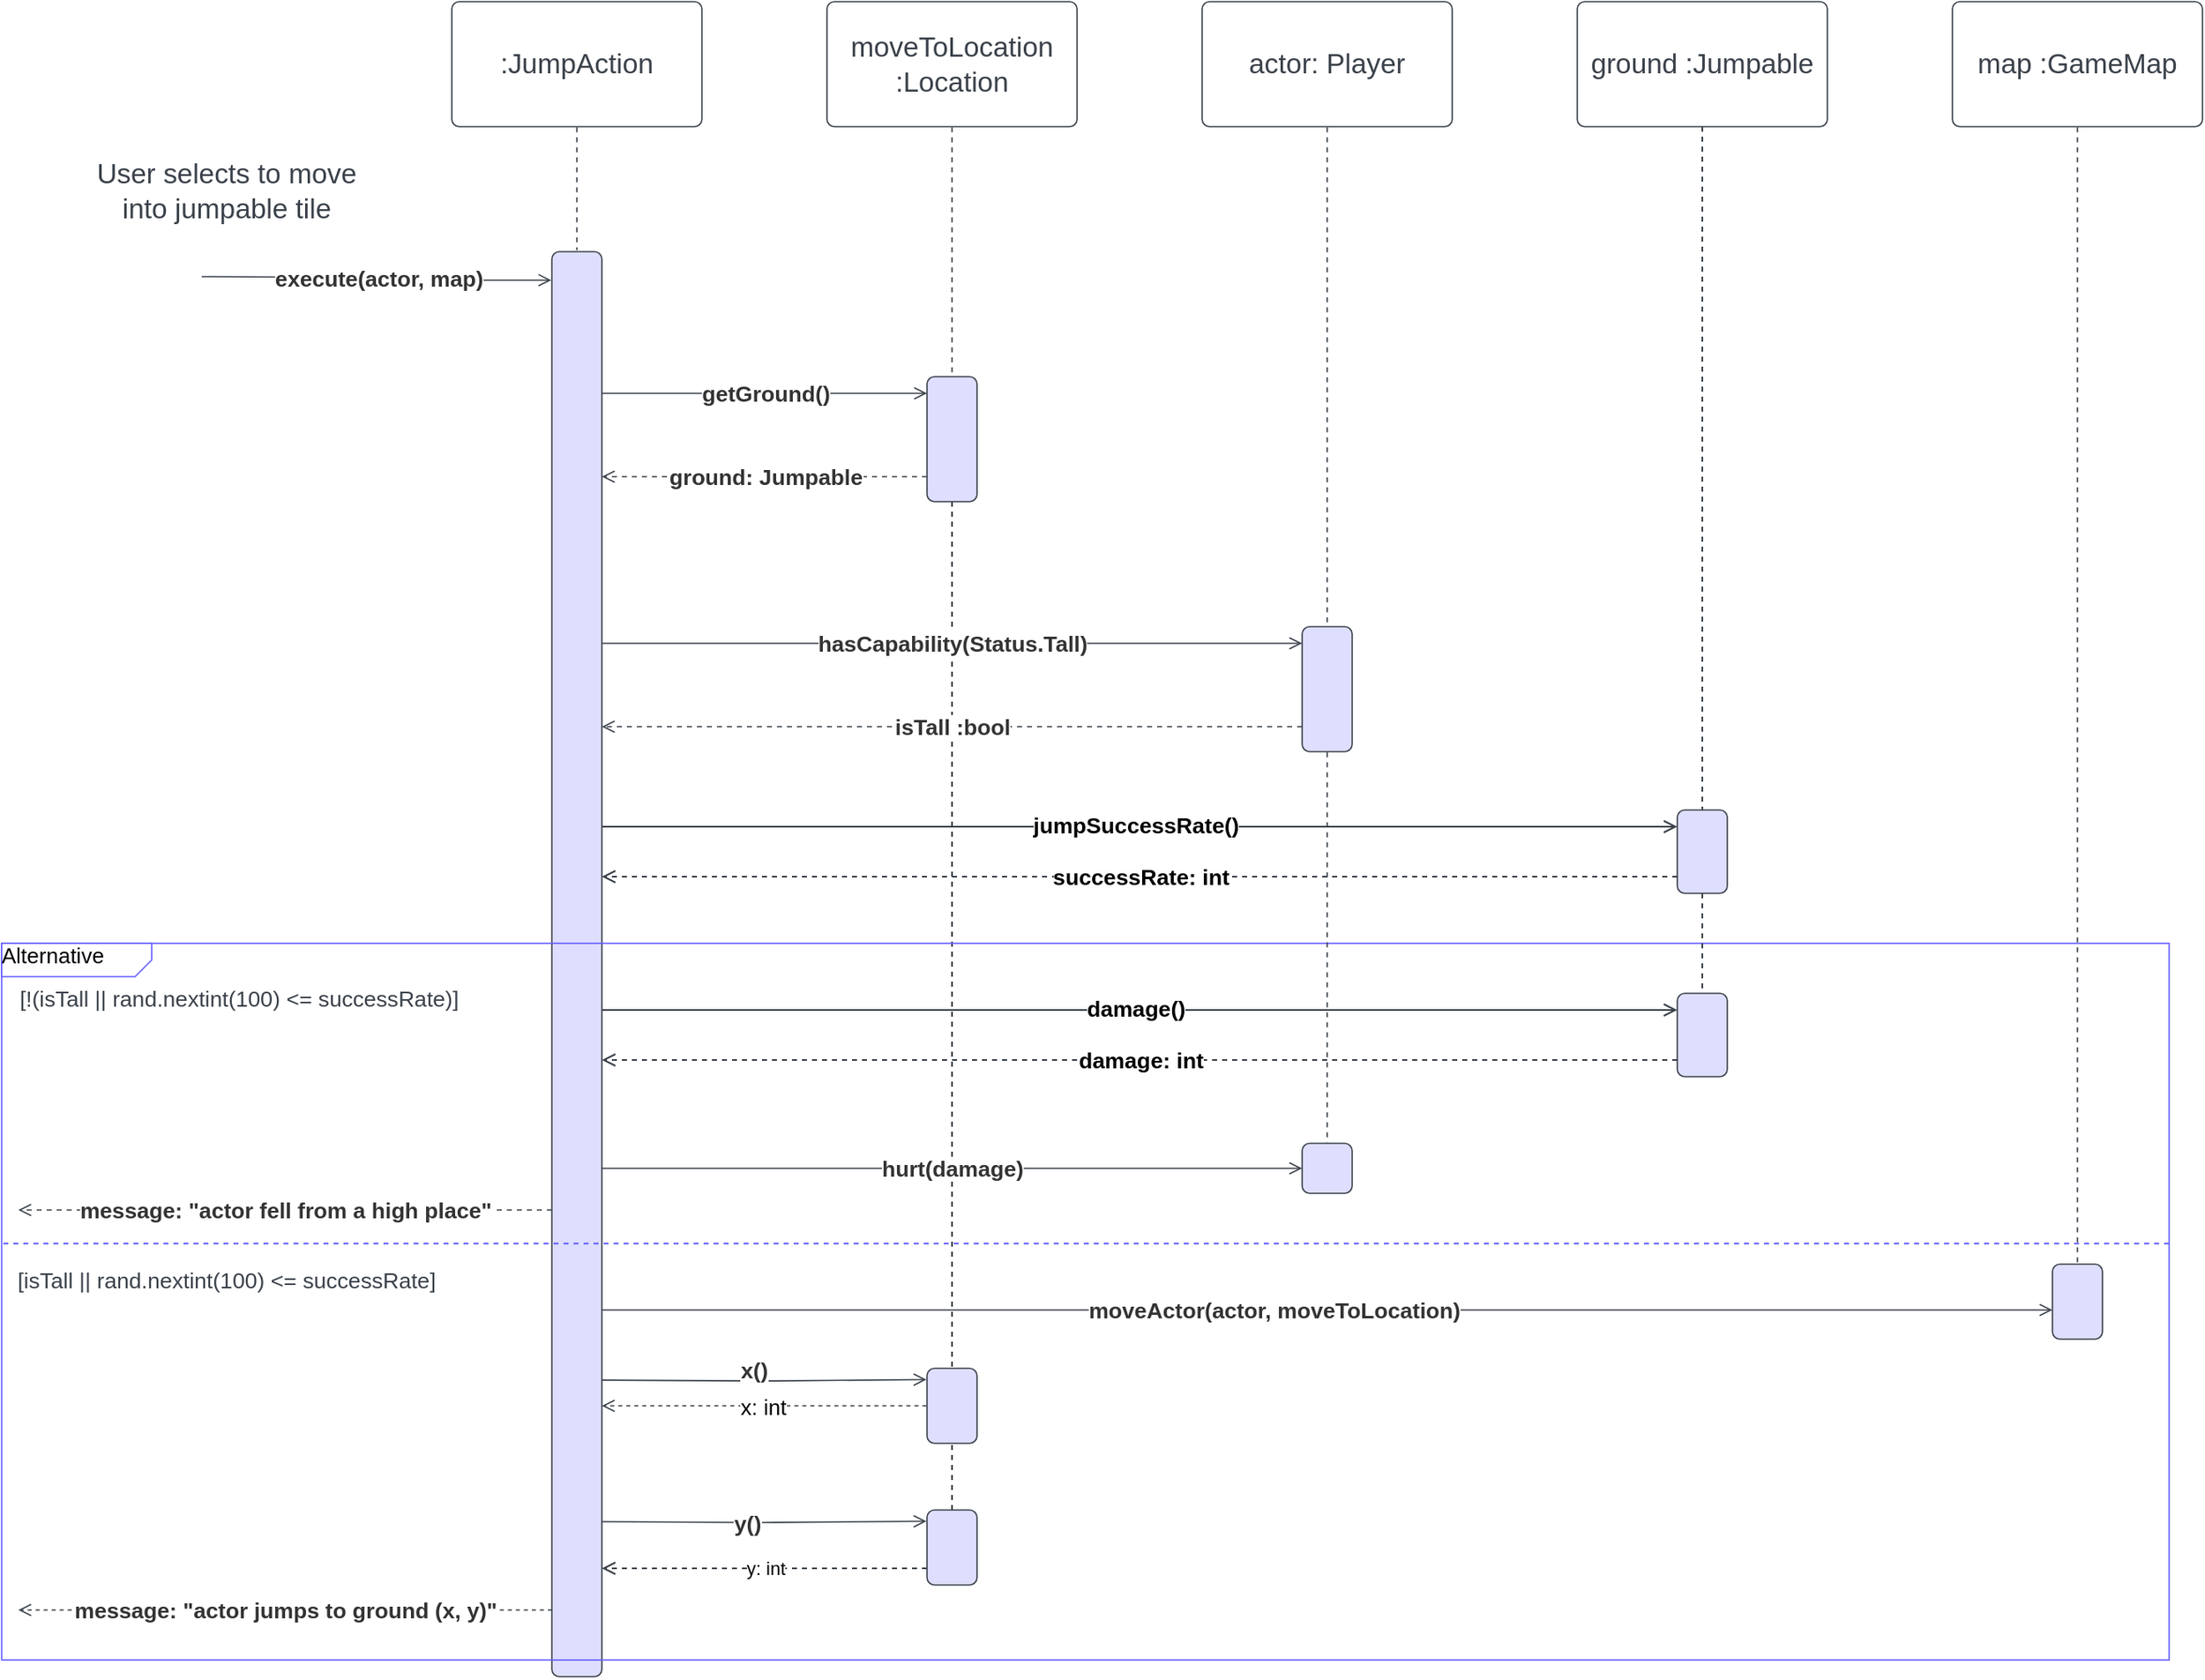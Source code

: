 <mxfile version="17.2.4" type="device"><diagram id="eCuwdQZWgBB47jm1Pal0" name="sequence diagram"><mxGraphModel dx="1335" dy="838" grid="0" gridSize="10" guides="0" tooltips="1" connect="1" arrows="1" fold="1" page="1" pageScale="1" pageWidth="850" pageHeight="1100" math="0" shadow="0"><root><mxCell id="0"/><mxCell id="1" parent="0"/><UserObject label=":JumpAction" lucidchartObjectId="Svw7qQpjw48V" id="OYLOkh2zyU5c3hfSyLxo-1"><mxCell style="html=1;overflow=block;blockSpacing=1;whiteSpace=wrap;fontSize=16.7;fontColor=#3a414a;spacing=3.8;strokeColor=#3a414a;strokeOpacity=100;rounded=1;absoluteArcSize=1;arcSize=9;strokeWidth=0.8;" vertex="1" parent="1"><mxGeometry x="300" y="75" width="150" height="75" as="geometry"/></mxCell></UserObject><mxCell id="OYLOkh2zyU5c3hfSyLxo-59" style="edgeStyle=orthogonalEdgeStyle;rounded=0;orthogonalLoop=1;jettySize=auto;html=1;endArrow=open;endFill=0;strokeColor=#3A414A;" edge="1" parent="1" source="OYLOkh2zyU5c3hfSyLxo-2" target="OYLOkh2zyU5c3hfSyLxo-58"><mxGeometry relative="1" as="geometry"><mxPoint x="410" y="598" as="sourcePoint"/><mxPoint x="950" y="590" as="targetPoint"/><Array as="points"><mxPoint x="870" y="570"/><mxPoint x="870" y="570"/></Array></mxGeometry></mxCell><mxCell id="OYLOkh2zyU5c3hfSyLxo-60" value="jumpSuccessRate()" style="edgeLabel;html=1;align=center;verticalAlign=middle;resizable=0;points=[];fontSize=13.3;fontStyle=1" vertex="1" connectable="0" parent="OYLOkh2zyU5c3hfSyLxo-59"><mxGeometry x="-0.076" y="1" relative="1" as="geometry"><mxPoint x="22" as="offset"/></mxGeometry></mxCell><UserObject label="" lucidchartObjectId="tww7Gz8WqW2r" id="OYLOkh2zyU5c3hfSyLxo-2"><mxCell style="html=1;overflow=block;blockSpacing=1;whiteSpace=wrap;fontSize=13;spacing=3.8;strokeColor=#3a414a;strokeOpacity=100;fillOpacity=100;rounded=1;absoluteArcSize=1;arcSize=9;fillColor=#dedeff;strokeWidth=0.8;" vertex="1" parent="1"><mxGeometry x="360" y="225" width="30" height="855" as="geometry"/></mxCell></UserObject><UserObject label="" lucidchartObjectId="qxw7w_tj84XR" id="OYLOkh2zyU5c3hfSyLxo-3"><mxCell style="html=1;jettySize=18;whiteSpace=wrap;fontSize=13;strokeColor=#3a414a;strokeOpacity=100;dashed=1;fixDash=1;strokeWidth=0.8;rounded=1;arcSize=12;edgeStyle=orthogonalEdgeStyle;startArrow=none;endArrow=none;exitX=0.5;exitY=1.005;exitPerimeter=0;entryX=0.5;entryY=-0.001;entryPerimeter=0;" edge="1" parent="1" source="OYLOkh2zyU5c3hfSyLxo-1" target="OYLOkh2zyU5c3hfSyLxo-2"><mxGeometry width="100" height="100" relative="1" as="geometry"><Array as="points"/></mxGeometry></mxCell></UserObject><UserObject label="" lucidchartObjectId="MEw707E41Mtd" id="OYLOkh2zyU5c3hfSyLxo-4"><mxCell style="html=1;jettySize=18;whiteSpace=wrap;fontSize=13;strokeColor=#3a414a;strokeOpacity=100;strokeWidth=0.8;rounded=1;arcSize=12;edgeStyle=orthogonalEdgeStyle;startArrow=none;endArrow=open;entryX=-0.012;entryY=0.02;entryPerimeter=0;" edge="1" parent="1" target="OYLOkh2zyU5c3hfSyLxo-2"><mxGeometry width="100" height="100" relative="1" as="geometry"><Array as="points"/><mxPoint x="150" y="240" as="sourcePoint"/></mxGeometry></mxCell></UserObject><mxCell id="OYLOkh2zyU5c3hfSyLxo-5" value="execute(actor, map)" style="text;html=1;resizable=0;labelBackgroundColor=default;align=center;verticalAlign=middle;fontStyle=1;fontColor=#333333;fontSize=13.3;" vertex="1" parent="OYLOkh2zyU5c3hfSyLxo-4"><mxGeometry relative="1" as="geometry"><mxPoint as="offset"/></mxGeometry></mxCell><UserObject label="actor: Player" lucidchartObjectId="sAx7ZAOeQBNO" id="OYLOkh2zyU5c3hfSyLxo-6"><mxCell style="html=1;overflow=block;blockSpacing=1;whiteSpace=wrap;fontSize=16.7;fontColor=#3a414a;spacing=3.8;strokeColor=#3a414a;strokeOpacity=100;rounded=1;absoluteArcSize=1;arcSize=9;strokeWidth=0.8;" vertex="1" parent="1"><mxGeometry x="750" y="75" width="150" height="75" as="geometry"/></mxCell></UserObject><UserObject label="User selects to move into jumpable tile" lucidchartObjectId="kMA7innCjvuW" id="OYLOkh2zyU5c3hfSyLxo-7"><mxCell style="html=1;overflow=block;blockSpacing=1;whiteSpace=wrap;fontSize=16.7;fontColor=#3a414a;spacing=3.8;strokeOpacity=0;fillOpacity=0;rounded=1;absoluteArcSize=1;arcSize=9;fillColor=#ffffff;strokeWidth=0.8;" vertex="1" parent="1"><mxGeometry x="75" y="165" width="180" height="48" as="geometry"/></mxCell></UserObject><UserObject label="" lucidchartObjectId="3kB7PfBuOtq0" id="OYLOkh2zyU5c3hfSyLxo-8"><mxCell style="html=1;jettySize=18;whiteSpace=wrap;fontSize=13;strokeColor=#3a414a;strokeOpacity=100;strokeWidth=0.8;rounded=1;arcSize=12;edgeStyle=orthogonalEdgeStyle;startArrow=none;endArrow=open;" edge="1" parent="1" target="OYLOkh2zyU5c3hfSyLxo-33"><mxGeometry width="100" height="100" relative="1" as="geometry"><Array as="points"><mxPoint x="880" y="860"/><mxPoint x="880" y="860"/></Array><mxPoint x="390" y="860" as="sourcePoint"/></mxGeometry></mxCell></UserObject><mxCell id="OYLOkh2zyU5c3hfSyLxo-9" value="moveActor(actor, moveToLocation)" style="text;html=1;resizable=0;labelBackgroundColor=default;align=center;verticalAlign=middle;fontStyle=1;fontColor=#333333;fontSize=13.3;" vertex="1" parent="OYLOkh2zyU5c3hfSyLxo-8"><mxGeometry x="-0.074" relative="1" as="geometry"><mxPoint as="offset"/></mxGeometry></mxCell><UserObject label="map :GameMap" lucidchartObjectId="7kB7Q4fB985i" id="OYLOkh2zyU5c3hfSyLxo-10"><mxCell style="html=1;overflow=block;blockSpacing=1;whiteSpace=wrap;fontSize=16.7;fontColor=#3a414a;spacing=3.8;strokeColor=#3a414a;strokeOpacity=100;rounded=1;absoluteArcSize=1;arcSize=9;strokeWidth=0.8;" vertex="1" parent="1"><mxGeometry x="1200" y="75" width="150" height="75" as="geometry"/></mxCell></UserObject><UserObject label="moveToLocation :Location" lucidchartObjectId="2SJ7aVNgOCHd" id="OYLOkh2zyU5c3hfSyLxo-11"><mxCell style="html=1;overflow=block;blockSpacing=1;whiteSpace=wrap;fontSize=16.7;fontColor=#3a414a;spacing=3.8;strokeColor=#3a414a;strokeOpacity=100;rounded=1;absoluteArcSize=1;arcSize=9;strokeWidth=0.8;" vertex="1" parent="1"><mxGeometry x="525" y="75" width="150" height="75" as="geometry"/></mxCell></UserObject><mxCell id="OYLOkh2zyU5c3hfSyLxo-49" style="edgeStyle=orthogonalEdgeStyle;rounded=0;orthogonalLoop=1;jettySize=auto;html=1;dashed=1;endArrow=none;endFill=0;strokeColor=#3A414A;" edge="1" parent="1" source="OYLOkh2zyU5c3hfSyLxo-12" target="OYLOkh2zyU5c3hfSyLxo-37"><mxGeometry relative="1" as="geometry"/></mxCell><UserObject label="" lucidchartObjectId="N-J7uTlM8Tz7" id="OYLOkh2zyU5c3hfSyLxo-12"><mxCell style="html=1;overflow=block;blockSpacing=1;whiteSpace=wrap;fontSize=13;spacing=3.8;strokeColor=#3a414a;strokeOpacity=100;fillOpacity=100;rounded=1;absoluteArcSize=1;arcSize=9;fillColor=#dedeff;strokeWidth=0.8;" vertex="1" parent="1"><mxGeometry x="585" y="300" width="30" height="75" as="geometry"/></mxCell></UserObject><UserObject label="" lucidchartObjectId="9-J7VK6HbHyg" id="OYLOkh2zyU5c3hfSyLxo-13"><mxCell style="html=1;jettySize=18;whiteSpace=wrap;fontSize=13;strokeColor=#3a414a;strokeOpacity=100;strokeWidth=0.8;rounded=1;arcSize=12;edgeStyle=orthogonalEdgeStyle;startArrow=none;endArrow=open;" edge="1" parent="1" source="OYLOkh2zyU5c3hfSyLxo-2" target="OYLOkh2zyU5c3hfSyLxo-12"><mxGeometry width="100" height="100" relative="1" as="geometry"><Array as="points"><mxPoint x="490" y="310"/><mxPoint x="490" y="310"/></Array><mxPoint x="375" y="320" as="sourcePoint"/></mxGeometry></mxCell></UserObject><mxCell id="OYLOkh2zyU5c3hfSyLxo-14" value="getGround()" style="text;html=1;resizable=0;labelBackgroundColor=default;align=center;verticalAlign=middle;fontStyle=1;fontColor=#333333;fontSize=13.3;" vertex="1" parent="OYLOkh2zyU5c3hfSyLxo-13"><mxGeometry relative="1" as="geometry"><mxPoint as="offset"/></mxGeometry></mxCell><UserObject label="" lucidchartObjectId="Q.J75j_5nky4" id="OYLOkh2zyU5c3hfSyLxo-15"><mxCell style="html=1;jettySize=18;whiteSpace=wrap;fontSize=13;strokeColor=#3a414a;strokeOpacity=100;dashed=1;fixDash=1;strokeWidth=0.8;rounded=1;arcSize=12;edgeStyle=orthogonalEdgeStyle;startArrow=none;endArrow=open;" edge="1" parent="1" source="OYLOkh2zyU5c3hfSyLxo-12" target="OYLOkh2zyU5c3hfSyLxo-2"><mxGeometry width="100" height="100" relative="1" as="geometry"><Array as="points"><mxPoint x="430" y="360"/><mxPoint x="430" y="360"/></Array></mxGeometry></mxCell></UserObject><mxCell id="OYLOkh2zyU5c3hfSyLxo-16" value="ground: Jumpable" style="text;html=1;resizable=0;labelBackgroundColor=default;align=center;verticalAlign=middle;fontStyle=1;fontColor=#333333;fontSize=13.3;" vertex="1" parent="OYLOkh2zyU5c3hfSyLxo-15"><mxGeometry relative="1" as="geometry"><mxPoint as="offset"/></mxGeometry></mxCell><UserObject label="" lucidchartObjectId="v~J7exNMI2mN" id="OYLOkh2zyU5c3hfSyLxo-17"><mxCell style="html=1;jettySize=18;whiteSpace=wrap;fontSize=13;strokeColor=#3a414a;strokeOpacity=100;dashed=1;fixDash=1;strokeWidth=0.8;rounded=1;arcSize=12;edgeStyle=orthogonalEdgeStyle;startArrow=none;endArrow=none;exitX=0.5;exitY=1.005;exitPerimeter=0;entryX=0.5;entryY=-0.005;entryPerimeter=0;" edge="1" parent="1" source="OYLOkh2zyU5c3hfSyLxo-11" target="OYLOkh2zyU5c3hfSyLxo-12"><mxGeometry width="100" height="100" relative="1" as="geometry"><Array as="points"/></mxGeometry></mxCell></UserObject><mxCell id="OYLOkh2zyU5c3hfSyLxo-57" style="edgeStyle=orthogonalEdgeStyle;rounded=0;orthogonalLoop=1;jettySize=auto;html=1;dashed=1;endArrow=none;endFill=0;strokeColor=#3A414A;" edge="1" parent="1" source="OYLOkh2zyU5c3hfSyLxo-18" target="OYLOkh2zyU5c3hfSyLxo-58"><mxGeometry relative="1" as="geometry"><mxPoint x="1050" y="520" as="targetPoint"/></mxGeometry></mxCell><UserObject label="ground :Jumpable" lucidchartObjectId="8aK781-DjpZf" id="OYLOkh2zyU5c3hfSyLxo-18"><mxCell style="html=1;overflow=block;blockSpacing=1;whiteSpace=wrap;fontSize=16.7;fontColor=#3a414a;spacing=3.8;strokeColor=#3a414a;strokeOpacity=100;rounded=1;absoluteArcSize=1;arcSize=9;strokeWidth=0.8;" vertex="1" parent="1"><mxGeometry x="975" y="75" width="150" height="75" as="geometry"/></mxCell></UserObject><UserObject label="" lucidchartObjectId="mbK76THo4c5L" id="OYLOkh2zyU5c3hfSyLxo-19"><mxCell style="html=1;overflow=block;blockSpacing=1;whiteSpace=wrap;fontSize=13;spacing=3.8;strokeColor=#3a414a;strokeOpacity=100;fillOpacity=100;rounded=1;absoluteArcSize=1;arcSize=9;fillColor=#dedeff;strokeWidth=0.8;" vertex="1" parent="1"><mxGeometry x="810" y="450" width="30" height="75" as="geometry"/></mxCell></UserObject><UserObject label="" lucidchartObjectId="2gK7JzHrzOsB" id="OYLOkh2zyU5c3hfSyLxo-20"><mxCell style="html=1;jettySize=18;whiteSpace=wrap;fontSize=13;strokeColor=#3a414a;strokeOpacity=100;strokeWidth=0.8;rounded=1;arcSize=12;edgeStyle=orthogonalEdgeStyle;startArrow=none;endArrow=open;" edge="1" parent="1" source="OYLOkh2zyU5c3hfSyLxo-2" target="OYLOkh2zyU5c3hfSyLxo-19"><mxGeometry width="100" height="100" relative="1" as="geometry"><Array as="points"><mxPoint x="490" y="460"/><mxPoint x="490" y="460"/></Array></mxGeometry></mxCell></UserObject><mxCell id="OYLOkh2zyU5c3hfSyLxo-21" value="hasCapability(Status.Tall)" style="text;html=1;resizable=0;labelBackgroundColor=default;align=center;verticalAlign=middle;fontStyle=1;fontColor=#333333;fontSize=13.3;" vertex="1" parent="OYLOkh2zyU5c3hfSyLxo-20"><mxGeometry relative="1" as="geometry"><mxPoint as="offset"/></mxGeometry></mxCell><mxCell id="OYLOkh2zyU5c3hfSyLxo-22" value="Alternative" style="html=1;blockSpacing=1;whiteSpace=wrap;shape=mxgraph.sysml.package2;xSize=90;overflow=fill;fontSize=13;spacing=0;strokeColor=#635dff;strokeOpacity=100;rounded=1;absoluteArcSize=1;arcSize=9;strokeWidth=0.8;container=1;pointerEvents=0;collapsible=0;recursiveResize=0;align=left;" vertex="1" parent="1"><mxGeometry x="30" y="640" width="1300" height="430" as="geometry"/></mxCell><UserObject label="[!(isTall || rand.nextint(100) &amp;lt;= successRate)]" lucidchartObjectId="kMK7q1nBMfJf" id="OYLOkh2zyU5c3hfSyLxo-23"><mxCell style="html=1;overflow=block;blockSpacing=1;whiteSpace=wrap;fontSize=13.3;fontColor=#3a414a;spacing=3.8;strokeOpacity=0;fillOpacity=0;rounded=1;absoluteArcSize=1;arcSize=9;fillColor=#ffffff;strokeWidth=0.8;" vertex="1" parent="OYLOkh2zyU5c3hfSyLxo-22"><mxGeometry y="21" width="285" height="24" as="geometry"/></mxCell></UserObject><UserObject label="" lucidchartObjectId="kMK7yO0s.JOC" id="OYLOkh2zyU5c3hfSyLxo-24"><mxCell style="html=1;jettySize=18;whiteSpace=wrap;fontSize=13;strokeColor=#3a414a;strokeOpacity=100;dashed=1;fixDash=1;strokeWidth=0.8;rounded=1;arcSize=12;edgeStyle=orthogonalEdgeStyle;startArrow=none;endArrow=open;" edge="1" parent="OYLOkh2zyU5c3hfSyLxo-22" source="OYLOkh2zyU5c3hfSyLxo-2"><mxGeometry width="100" height="100" relative="1" as="geometry"><Array as="points"><mxPoint x="10" y="160"/></Array><mxPoint x="330" y="110" as="sourcePoint"/><mxPoint x="10" y="160" as="targetPoint"/></mxGeometry></mxCell></UserObject><mxCell id="OYLOkh2zyU5c3hfSyLxo-25" value="message: &quot;actor fell from a high place&quot;" style="text;html=1;resizable=0;labelBackgroundColor=default;align=center;verticalAlign=middle;fontStyle=1;fontColor=#333333;fontSize=13.3;" vertex="1" parent="OYLOkh2zyU5c3hfSyLxo-24"><mxGeometry relative="1" as="geometry"><mxPoint as="offset"/></mxGeometry></mxCell><UserObject label="[isTall || rand.nextint(100) &amp;lt;= successRate]" lucidchartObjectId="kMK7q1nBMfJf" id="OYLOkh2zyU5c3hfSyLxo-56"><mxCell style="html=1;overflow=block;blockSpacing=1;whiteSpace=wrap;fontSize=13.3;fontColor=#3a414a;spacing=3.8;strokeOpacity=0;fillOpacity=0;rounded=1;absoluteArcSize=1;arcSize=9;fillColor=#ffffff;strokeWidth=0.8;" vertex="1" parent="OYLOkh2zyU5c3hfSyLxo-22"><mxGeometry y="190" width="270" height="24" as="geometry"/></mxCell></UserObject><UserObject label="" lucidchartObjectId="t5K7MSoaKPUH" id="OYLOkh2zyU5c3hfSyLxo-29"><mxCell style="html=1;overflow=block;blockSpacing=1;whiteSpace=wrap;fontSize=13;spacing=3.8;strokeColor=#3a414a;strokeOpacity=100;fillOpacity=100;rounded=1;absoluteArcSize=1;arcSize=9;fillColor=#dedeff;strokeWidth=0.8;" vertex="1" parent="OYLOkh2zyU5c3hfSyLxo-22"><mxGeometry x="780" y="120" width="30" height="30" as="geometry"/></mxCell></UserObject><mxCell id="OYLOkh2zyU5c3hfSyLxo-65" style="edgeStyle=orthogonalEdgeStyle;rounded=0;orthogonalLoop=1;jettySize=auto;html=1;endArrow=open;endFill=0;strokeColor=#3A414A;" edge="1" parent="OYLOkh2zyU5c3hfSyLxo-22" target="OYLOkh2zyU5c3hfSyLxo-68"><mxGeometry relative="1" as="geometry"><mxPoint x="360" y="40" as="sourcePoint"/><mxPoint x="920" y="60" as="targetPoint"/><Array as="points"><mxPoint x="840" y="40"/><mxPoint x="840" y="40"/></Array></mxGeometry></mxCell><mxCell id="OYLOkh2zyU5c3hfSyLxo-66" value="damage()" style="edgeLabel;html=1;align=center;verticalAlign=middle;resizable=0;points=[];fontSize=13.3;fontStyle=1" vertex="1" connectable="0" parent="OYLOkh2zyU5c3hfSyLxo-65"><mxGeometry x="-0.076" y="1" relative="1" as="geometry"><mxPoint x="22" as="offset"/></mxGeometry></mxCell><mxCell id="OYLOkh2zyU5c3hfSyLxo-67" value="&lt;b&gt;&lt;font style=&quot;font-size: 13.33px&quot;&gt;damage: int&lt;/font&gt;&lt;/b&gt;" style="edgeStyle=orthogonalEdgeStyle;rounded=0;orthogonalLoop=1;jettySize=auto;html=1;fontSize=13.3;endArrow=open;endFill=0;strokeColor=#3A414A;dashed=1;" edge="1" parent="OYLOkh2zyU5c3hfSyLxo-22" source="OYLOkh2zyU5c3hfSyLxo-68"><mxGeometry relative="1" as="geometry"><mxPoint x="360" y="70" as="targetPoint"/><Array as="points"><mxPoint x="530" y="70"/><mxPoint x="530" y="70"/></Array></mxGeometry></mxCell><UserObject label="" lucidchartObjectId="mbK76THo4c5L" id="OYLOkh2zyU5c3hfSyLxo-68"><mxCell style="html=1;overflow=block;blockSpacing=1;whiteSpace=wrap;fontSize=13;spacing=3.8;strokeColor=#3a414a;strokeOpacity=100;fillOpacity=100;rounded=1;absoluteArcSize=1;arcSize=9;fillColor=#dedeff;strokeWidth=0.8;" vertex="1" parent="OYLOkh2zyU5c3hfSyLxo-22"><mxGeometry x="1005" y="30" width="30" height="50" as="geometry"/></mxCell></UserObject><UserObject label="" lucidchartObjectId="kYK7fHfaY4vX" id="OYLOkh2zyU5c3hfSyLxo-26"><mxCell style="html=1;jettySize=18;whiteSpace=wrap;fontSize=13;strokeColor=#3a414a;strokeOpacity=100;dashed=1;fixDash=1;strokeWidth=0.8;rounded=1;arcSize=12;edgeStyle=orthogonalEdgeStyle;startArrow=none;endArrow=open;" edge="1" parent="1" source="OYLOkh2zyU5c3hfSyLxo-19" target="OYLOkh2zyU5c3hfSyLxo-2"><mxGeometry width="100" height="100" relative="1" as="geometry"><Array as="points"><mxPoint x="500" y="510"/><mxPoint x="500" y="510"/></Array><mxPoint x="790" y="519" as="sourcePoint"/></mxGeometry></mxCell></UserObject><mxCell id="OYLOkh2zyU5c3hfSyLxo-27" value="isTall :bool" style="text;html=1;resizable=0;labelBackgroundColor=default;align=center;verticalAlign=middle;fontStyle=1;fontColor=#333333;fontSize=13.3;" vertex="1" parent="OYLOkh2zyU5c3hfSyLxo-26"><mxGeometry relative="1" as="geometry"><mxPoint as="offset"/></mxGeometry></mxCell><UserObject label="" lucidchartObjectId="N0K7Qci609-H" id="OYLOkh2zyU5c3hfSyLxo-28"><mxCell style="html=1;jettySize=18;whiteSpace=wrap;fontSize=13;strokeColor=#3a414a;strokeOpacity=100;dashed=1;fixDash=1;strokeWidth=0.8;rounded=1;arcSize=12;edgeStyle=orthogonalEdgeStyle;startArrow=none;endArrow=none;exitX=0.5;exitY=1.005;exitPerimeter=0;entryX=0.5;entryY=-0.005;entryPerimeter=0;" edge="1" parent="1" source="OYLOkh2zyU5c3hfSyLxo-6" target="OYLOkh2zyU5c3hfSyLxo-19"><mxGeometry width="100" height="100" relative="1" as="geometry"><Array as="points"/></mxGeometry></mxCell></UserObject><UserObject label="" lucidchartObjectId="F5K7cWxRts-W" id="OYLOkh2zyU5c3hfSyLxo-30"><mxCell style="html=1;jettySize=18;whiteSpace=wrap;fontSize=13;strokeColor=#3a414a;strokeOpacity=100;strokeWidth=0.8;rounded=1;arcSize=12;edgeStyle=orthogonalEdgeStyle;startArrow=none;endArrow=open;" edge="1" parent="1" source="OYLOkh2zyU5c3hfSyLxo-2" target="OYLOkh2zyU5c3hfSyLxo-29"><mxGeometry width="100" height="100" relative="1" as="geometry"><Array as="points"><mxPoint x="600" y="775"/><mxPoint x="600" y="775"/></Array><mxPoint x="390" y="715" as="sourcePoint"/></mxGeometry></mxCell></UserObject><mxCell id="OYLOkh2zyU5c3hfSyLxo-31" value="hurt(damage)" style="text;html=1;resizable=0;labelBackgroundColor=default;align=center;verticalAlign=middle;fontStyle=1;fontColor=#333333;fontSize=13.3;" vertex="1" parent="OYLOkh2zyU5c3hfSyLxo-30"><mxGeometry relative="1" as="geometry"><mxPoint as="offset"/></mxGeometry></mxCell><UserObject label="" lucidchartObjectId="PdL7UGYvEF-M" id="OYLOkh2zyU5c3hfSyLxo-32"><mxCell style="html=1;jettySize=18;whiteSpace=wrap;fontSize=13;strokeColor=#3a414a;strokeOpacity=100;dashed=1;fixDash=1;strokeWidth=0.8;rounded=1;arcSize=12;edgeStyle=orthogonalEdgeStyle;startArrow=none;endArrow=none;exitX=0.5;exitY=1.005;exitPerimeter=0;entryX=0.5;entryY=-0.012;entryPerimeter=0;" edge="1" parent="1" source="OYLOkh2zyU5c3hfSyLxo-19" target="OYLOkh2zyU5c3hfSyLxo-29"><mxGeometry width="100" height="100" relative="1" as="geometry"><Array as="points"/></mxGeometry></mxCell></UserObject><UserObject label="" lucidchartObjectId="5dL7VNfCxY7D" id="OYLOkh2zyU5c3hfSyLxo-33"><mxCell style="html=1;overflow=block;blockSpacing=1;whiteSpace=wrap;fontSize=13;spacing=3.8;strokeColor=#3a414a;strokeOpacity=100;fillOpacity=100;rounded=1;absoluteArcSize=1;arcSize=9;fillColor=#dedeff;strokeWidth=0.8;" vertex="1" parent="1"><mxGeometry x="1260" y="832.5" width="30" height="45" as="geometry"/></mxCell></UserObject><UserObject label="" lucidchartObjectId="~dL747Tiu413" id="OYLOkh2zyU5c3hfSyLxo-34"><mxCell style="html=1;jettySize=18;whiteSpace=wrap;fontSize=13;strokeColor=#3a414a;strokeOpacity=100;dashed=1;fixDash=1;strokeWidth=0.8;rounded=1;arcSize=12;edgeStyle=orthogonalEdgeStyle;startArrow=none;endArrow=none;exitX=0.5;exitY=1.005;exitPerimeter=0;entryX=0.5;entryY=-0.008;entryPerimeter=0;" edge="1" parent="1" source="OYLOkh2zyU5c3hfSyLxo-10" target="OYLOkh2zyU5c3hfSyLxo-33"><mxGeometry width="100" height="100" relative="1" as="geometry"><Array as="points"/></mxGeometry></mxCell></UserObject><UserObject label="" lucidchartObjectId="YlL74.AOj8z." id="OYLOkh2zyU5c3hfSyLxo-35"><mxCell style="html=1;jettySize=18;whiteSpace=wrap;fontSize=13;strokeColor=#3a414a;strokeOpacity=100;strokeWidth=0.8;rounded=1;arcSize=12;edgeStyle=orthogonalEdgeStyle;startArrow=none;endArrow=open;dashed=1;" edge="1" parent="1"><mxGeometry width="100" height="100" relative="1" as="geometry"><Array as="points"><mxPoint x="260" y="1040"/><mxPoint x="260" y="1040"/></Array><mxPoint x="40" y="1040" as="targetPoint"/><mxPoint x="360" y="1040" as="sourcePoint"/></mxGeometry></mxCell></UserObject><mxCell id="OYLOkh2zyU5c3hfSyLxo-36" value="message: &quot;actor jumps to ground (x, y)&quot;" style="text;html=1;resizable=0;labelBackgroundColor=default;align=center;verticalAlign=middle;fontStyle=1;fontColor=#333333;fontSize=13.3;" vertex="1" parent="OYLOkh2zyU5c3hfSyLxo-35"><mxGeometry x="0.334" relative="1" as="geometry"><mxPoint x="53" as="offset"/></mxGeometry></mxCell><UserObject label="" lucidchartObjectId="AoL7WaC5kC4R" id="OYLOkh2zyU5c3hfSyLxo-37"><mxCell style="html=1;overflow=block;blockSpacing=1;whiteSpace=wrap;fontSize=13;spacing=3.8;strokeColor=#3a414a;strokeOpacity=100;fillOpacity=100;rounded=1;absoluteArcSize=1;arcSize=9;fillColor=#dedeff;strokeWidth=0.8;" vertex="1" parent="1"><mxGeometry x="585" y="895" width="30" height="45" as="geometry"/></mxCell></UserObject><UserObject label="" lucidchartObjectId="QoL78~Avq-1Y" id="OYLOkh2zyU5c3hfSyLxo-38"><mxCell style="html=1;jettySize=18;whiteSpace=wrap;fontSize=13;strokeColor=#3A414A;strokeOpacity=100;strokeWidth=0.8;rounded=1;arcSize=12;edgeStyle=orthogonalEdgeStyle;startArrow=none;endArrow=open;endFill=0;exitX=1.013;exitY=0.928;exitPerimeter=0;entryX=-0.012;entryY=0.15;entryPerimeter=0;" edge="1" parent="1" target="OYLOkh2zyU5c3hfSyLxo-37"><mxGeometry width="100" height="100" relative="1" as="geometry"><Array as="points"/><mxPoint x="390.0" y="902.08" as="sourcePoint"/></mxGeometry></mxCell></UserObject><mxCell id="OYLOkh2zyU5c3hfSyLxo-39" value="x()" style="text;html=1;resizable=0;labelBackgroundColor=default;align=center;verticalAlign=middle;fontStyle=1;fontColor=#333333;fontSize=13.3;" vertex="1" parent="OYLOkh2zyU5c3hfSyLxo-38"><mxGeometry x="-0.114" relative="1" as="geometry"><mxPoint x="4" y="-7" as="offset"/></mxGeometry></mxCell><UserObject label="x: int" lucidchartObjectId="6oL7ldqmmjbZ" id="OYLOkh2zyU5c3hfSyLxo-40"><mxCell style="html=1;jettySize=18;whiteSpace=wrap;fontSize=13;strokeColor=#3a414a;strokeOpacity=100;strokeWidth=0.8;rounded=1;arcSize=12;edgeStyle=orthogonalEdgeStyle;startArrow=none;endArrow=open;endFill=0;exitX=-0.012;exitY=0.5;exitPerimeter=0;entryX=1.013;entryY=0.949;entryPerimeter=0;dashed=1;" edge="1" parent="1" source="OYLOkh2zyU5c3hfSyLxo-37"><mxGeometry width="100" height="100" relative="1" as="geometry"><Array as="points"><mxPoint x="490" y="918"/><mxPoint x="490" y="918"/></Array><mxPoint x="390.0" y="917.515" as="targetPoint"/></mxGeometry></mxCell></UserObject><mxCell id="OYLOkh2zyU5c3hfSyLxo-46" value="y: int" style="edgeStyle=orthogonalEdgeStyle;rounded=0;orthogonalLoop=1;jettySize=auto;html=1;dashed=1;endArrow=open;endFill=0;strokeColor=#3A414A;" edge="1" parent="1" source="OYLOkh2zyU5c3hfSyLxo-41"><mxGeometry relative="1" as="geometry"><mxPoint x="390" y="1015" as="targetPoint"/><Array as="points"><mxPoint x="490" y="1015"/><mxPoint x="490" y="1015"/></Array></mxGeometry></mxCell><mxCell id="OYLOkh2zyU5c3hfSyLxo-52" style="edgeStyle=orthogonalEdgeStyle;rounded=0;orthogonalLoop=1;jettySize=auto;html=1;dashed=1;endArrow=none;endFill=0;strokeColor=#3A414A;" edge="1" parent="1" source="OYLOkh2zyU5c3hfSyLxo-41" target="OYLOkh2zyU5c3hfSyLxo-37"><mxGeometry relative="1" as="geometry"/></mxCell><UserObject label="" lucidchartObjectId="_oL7Dq7EvGQc" id="OYLOkh2zyU5c3hfSyLxo-41"><mxCell style="html=1;overflow=block;blockSpacing=1;whiteSpace=wrap;fontSize=13;spacing=3.8;strokeColor=#3a414a;strokeOpacity=100;fillOpacity=100;rounded=1;absoluteArcSize=1;arcSize=9;fillColor=#dedeff;strokeWidth=0.8;" vertex="1" parent="1"><mxGeometry x="585" y="980" width="30" height="45" as="geometry"/></mxCell></UserObject><UserObject label="" lucidchartObjectId="_oL7CmogcWcI" id="OYLOkh2zyU5c3hfSyLxo-42"><mxCell style="html=1;jettySize=18;whiteSpace=wrap;fontSize=13;strokeColor=#3a414a;strokeOpacity=100;strokeWidth=0.8;rounded=1;arcSize=12;edgeStyle=orthogonalEdgeStyle;startArrow=none;endArrow=open;endFill=0;entryX=-0.012;entryY=0.15;entryPerimeter=0;" edge="1" parent="1" target="OYLOkh2zyU5c3hfSyLxo-41"><mxGeometry width="100" height="100" relative="1" as="geometry"><Array as="points"/><mxPoint x="390" y="987" as="sourcePoint"/></mxGeometry></mxCell></UserObject><mxCell id="OYLOkh2zyU5c3hfSyLxo-43" value="y()" style="text;html=1;resizable=0;labelBackgroundColor=default;align=center;verticalAlign=middle;fontStyle=1;fontColor=#333333;fontSize=13.3;" vertex="1" parent="OYLOkh2zyU5c3hfSyLxo-42"><mxGeometry x="-0.114" relative="1" as="geometry"/></mxCell><mxCell id="OYLOkh2zyU5c3hfSyLxo-55" value="" style="endArrow=none;dashed=1;html=1;rounded=0;entryX=0;entryY=0.419;entryDx=0;entryDy=0;entryPerimeter=0;exitX=1;exitY=0.419;exitDx=0;exitDy=0;exitPerimeter=0;strokeColor=#635DFF;" edge="1" parent="1" source="OYLOkh2zyU5c3hfSyLxo-22" target="OYLOkh2zyU5c3hfSyLxo-22"><mxGeometry width="50" height="50" relative="1" as="geometry"><mxPoint x="30" y="870" as="sourcePoint"/><mxPoint x="80" y="820" as="targetPoint"/></mxGeometry></mxCell><mxCell id="OYLOkh2zyU5c3hfSyLxo-63" value="&lt;b&gt;&lt;font style=&quot;font-size: 13.33px&quot;&gt;successRate: int&lt;/font&gt;&lt;/b&gt;" style="edgeStyle=orthogonalEdgeStyle;rounded=0;orthogonalLoop=1;jettySize=auto;html=1;fontSize=13.3;endArrow=open;endFill=0;strokeColor=#3A414A;dashed=1;" edge="1" parent="1" source="OYLOkh2zyU5c3hfSyLxo-58" target="OYLOkh2zyU5c3hfSyLxo-2"><mxGeometry relative="1" as="geometry"><Array as="points"><mxPoint x="560" y="600"/><mxPoint x="560" y="600"/></Array></mxGeometry></mxCell><mxCell id="OYLOkh2zyU5c3hfSyLxo-69" style="edgeStyle=orthogonalEdgeStyle;rounded=0;orthogonalLoop=1;jettySize=auto;html=1;dashed=1;fontSize=13.33;endArrow=none;endFill=0;strokeColor=#3A414A;" edge="1" parent="1" source="OYLOkh2zyU5c3hfSyLxo-58" target="OYLOkh2zyU5c3hfSyLxo-68"><mxGeometry relative="1" as="geometry"/></mxCell><UserObject label="" lucidchartObjectId="mbK76THo4c5L" id="OYLOkh2zyU5c3hfSyLxo-58"><mxCell style="html=1;overflow=block;blockSpacing=1;whiteSpace=wrap;fontSize=13;spacing=3.8;strokeColor=#3a414a;strokeOpacity=100;fillOpacity=100;rounded=1;absoluteArcSize=1;arcSize=9;fillColor=#dedeff;strokeWidth=0.8;" vertex="1" parent="1"><mxGeometry x="1035" y="560" width="30" height="50" as="geometry"/></mxCell></UserObject></root></mxGraphModel></diagram></mxfile>